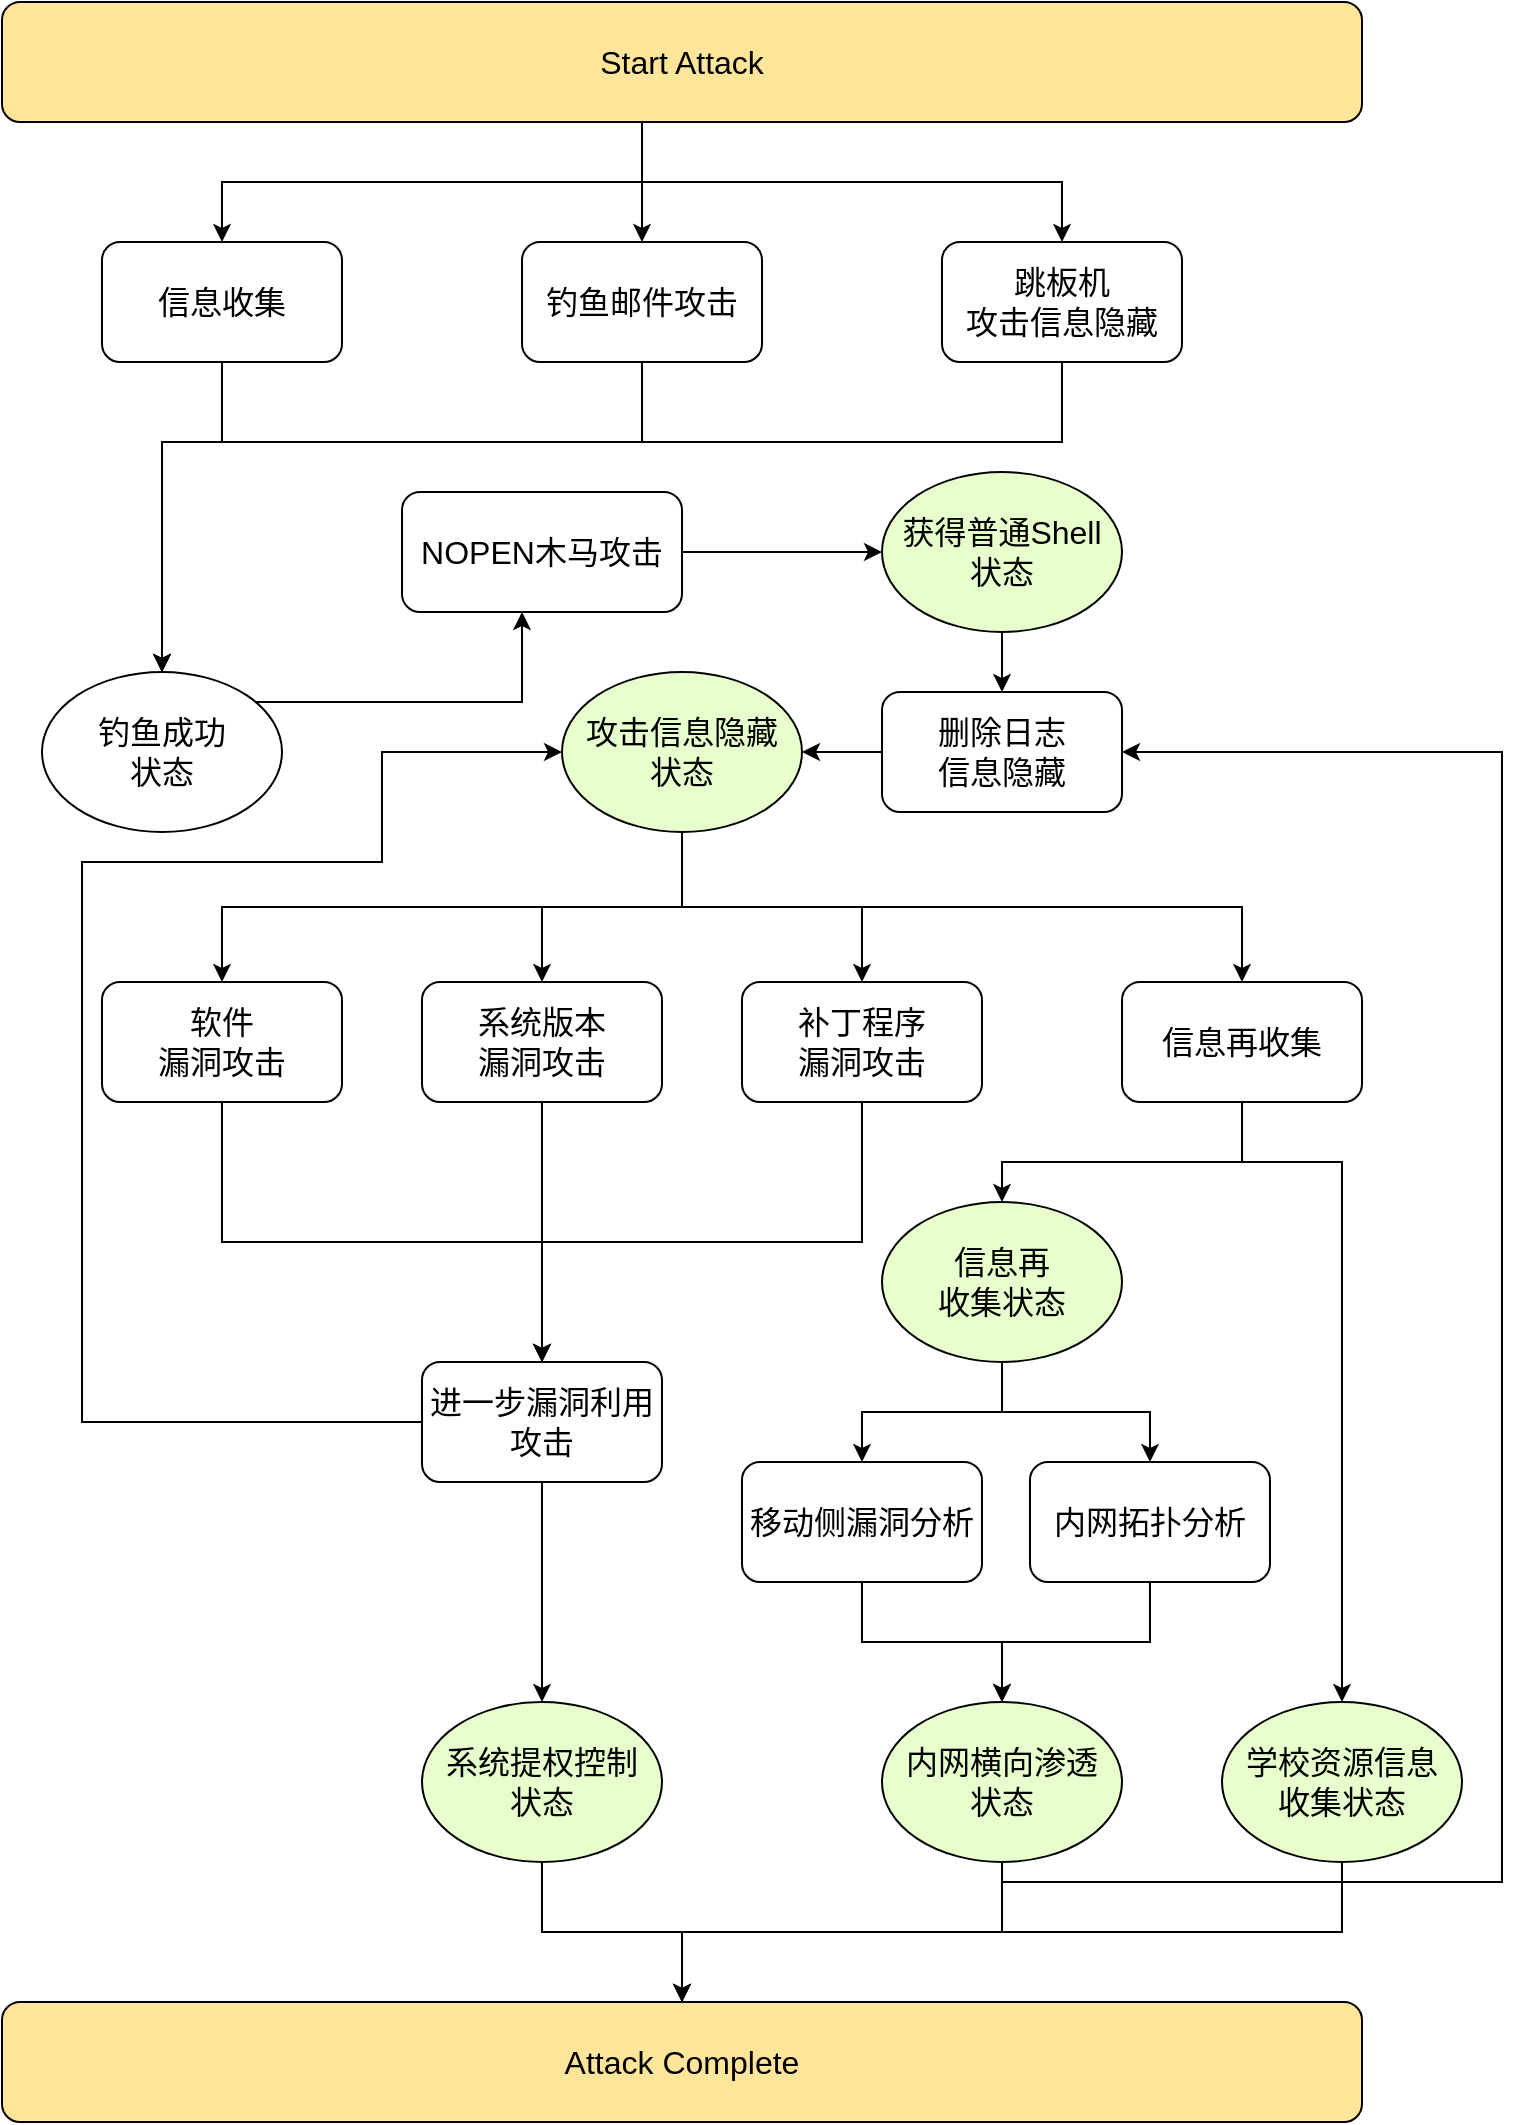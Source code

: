 <mxfile version="21.1.1" type="github">
  <diagram name="第 1 页" id="vg8Pi77jVrfhHBEd_4W4">
    <mxGraphModel dx="2228" dy="733" grid="1" gridSize="10" guides="1" tooltips="1" connect="1" arrows="1" fold="1" page="1" pageScale="1" pageWidth="827" pageHeight="1169" math="0" shadow="0">
      <root>
        <mxCell id="0" />
        <mxCell id="1" parent="0" />
        <mxCell id="5A_43yuYMy5v_xUes0EE-41" value="" style="edgeStyle=orthogonalEdgeStyle;rounded=0;orthogonalLoop=1;jettySize=auto;html=1;" edge="1" parent="1" source="5A_43yuYMy5v_xUes0EE-8" target="5A_43yuYMy5v_xUes0EE-28">
          <mxGeometry relative="1" as="geometry" />
        </mxCell>
        <mxCell id="5A_43yuYMy5v_xUes0EE-8" value="&lt;font style=&quot;font-size: 16px;&quot;&gt;获得普通Shell&lt;br&gt;状态&lt;br&gt;&lt;/font&gt;" style="ellipse;whiteSpace=wrap;html=1;fillColor=#E6FFCC;" vertex="1" parent="1">
          <mxGeometry x="280" y="295" width="120" height="80" as="geometry" />
        </mxCell>
        <mxCell id="5A_43yuYMy5v_xUes0EE-55" style="edgeStyle=orthogonalEdgeStyle;rounded=0;orthogonalLoop=1;jettySize=auto;html=1;exitX=0.5;exitY=1;exitDx=0;exitDy=0;entryX=0.5;entryY=0;entryDx=0;entryDy=0;" edge="1" parent="1" source="5A_43yuYMy5v_xUes0EE-10" target="5A_43yuYMy5v_xUes0EE-50">
          <mxGeometry relative="1" as="geometry" />
        </mxCell>
        <mxCell id="5A_43yuYMy5v_xUes0EE-57" style="edgeStyle=orthogonalEdgeStyle;rounded=0;orthogonalLoop=1;jettySize=auto;html=1;exitX=0.5;exitY=1;exitDx=0;exitDy=0;entryX=0.5;entryY=0;entryDx=0;entryDy=0;" edge="1" parent="1" source="5A_43yuYMy5v_xUes0EE-10" target="5A_43yuYMy5v_xUes0EE-56">
          <mxGeometry relative="1" as="geometry" />
        </mxCell>
        <mxCell id="5A_43yuYMy5v_xUes0EE-10" value="&lt;font style=&quot;font-size: 16px;&quot;&gt;信息再&lt;br&gt;收集状态&lt;br&gt;&lt;/font&gt;" style="ellipse;whiteSpace=wrap;html=1;fillColor=#E6FFCC;" vertex="1" parent="1">
          <mxGeometry x="280" y="660" width="120" height="80" as="geometry" />
        </mxCell>
        <mxCell id="5A_43yuYMy5v_xUes0EE-75" style="edgeStyle=orthogonalEdgeStyle;rounded=0;orthogonalLoop=1;jettySize=auto;html=1;exitX=0.5;exitY=1;exitDx=0;exitDy=0;entryX=0.5;entryY=0;entryDx=0;entryDy=0;" edge="1" parent="1" source="5A_43yuYMy5v_xUes0EE-12" target="5A_43yuYMy5v_xUes0EE-71">
          <mxGeometry relative="1" as="geometry" />
        </mxCell>
        <mxCell id="5A_43yuYMy5v_xUes0EE-12" value="&lt;font style=&quot;font-size: 16px;&quot;&gt;系统提权控制&lt;br&gt;状态&lt;br&gt;&lt;/font&gt;" style="ellipse;whiteSpace=wrap;html=1;fillColor=#E6FFCC;" vertex="1" parent="1">
          <mxGeometry x="50" y="910" width="120" height="80" as="geometry" />
        </mxCell>
        <mxCell id="5A_43yuYMy5v_xUes0EE-68" style="edgeStyle=orthogonalEdgeStyle;rounded=0;orthogonalLoop=1;jettySize=auto;html=1;entryX=0.5;entryY=0;entryDx=0;entryDy=0;" edge="1" parent="1" source="5A_43yuYMy5v_xUes0EE-14" target="5A_43yuYMy5v_xUes0EE-19">
          <mxGeometry relative="1" as="geometry">
            <Array as="points">
              <mxPoint x="160" y="280" />
              <mxPoint x="-80" y="280" />
            </Array>
          </mxGeometry>
        </mxCell>
        <mxCell id="5A_43yuYMy5v_xUes0EE-14" value="&lt;font style=&quot;font-size: 16px;&quot;&gt;钓鱼邮件攻击&lt;/font&gt;" style="rounded=1;whiteSpace=wrap;html=1;" vertex="1" parent="1">
          <mxGeometry x="100" y="180" width="120" height="60" as="geometry" />
        </mxCell>
        <mxCell id="5A_43yuYMy5v_xUes0EE-69" style="edgeStyle=orthogonalEdgeStyle;rounded=0;orthogonalLoop=1;jettySize=auto;html=1;exitX=0.5;exitY=1;exitDx=0;exitDy=0;entryX=0.5;entryY=0;entryDx=0;entryDy=0;" edge="1" parent="1" source="5A_43yuYMy5v_xUes0EE-17" target="5A_43yuYMy5v_xUes0EE-19">
          <mxGeometry relative="1" as="geometry">
            <Array as="points">
              <mxPoint x="370" y="280" />
              <mxPoint x="-80" y="280" />
            </Array>
          </mxGeometry>
        </mxCell>
        <mxCell id="5A_43yuYMy5v_xUes0EE-17" value="&lt;font style=&quot;font-size: 16px;&quot;&gt;跳板机&lt;br&gt;攻击信息隐藏&lt;/font&gt;" style="rounded=1;whiteSpace=wrap;html=1;" vertex="1" parent="1">
          <mxGeometry x="310" y="180" width="120" height="60" as="geometry" />
        </mxCell>
        <mxCell id="5A_43yuYMy5v_xUes0EE-67" style="edgeStyle=orthogonalEdgeStyle;rounded=0;orthogonalLoop=1;jettySize=auto;html=1;exitX=0.5;exitY=1;exitDx=0;exitDy=0;entryX=0.5;entryY=0;entryDx=0;entryDy=0;" edge="1" parent="1" source="5A_43yuYMy5v_xUes0EE-18" target="5A_43yuYMy5v_xUes0EE-19">
          <mxGeometry relative="1" as="geometry">
            <Array as="points">
              <mxPoint x="-50" y="280" />
              <mxPoint x="-80" y="280" />
            </Array>
          </mxGeometry>
        </mxCell>
        <mxCell id="5A_43yuYMy5v_xUes0EE-18" value="&lt;font style=&quot;font-size: 16px;&quot;&gt;信息收集&lt;/font&gt;" style="rounded=1;whiteSpace=wrap;html=1;" vertex="1" parent="1">
          <mxGeometry x="-110" y="180" width="120" height="60" as="geometry" />
        </mxCell>
        <mxCell id="5A_43yuYMy5v_xUes0EE-39" value="" style="edgeStyle=orthogonalEdgeStyle;rounded=0;orthogonalLoop=1;jettySize=auto;html=1;" edge="1" parent="1" source="5A_43yuYMy5v_xUes0EE-19" target="5A_43yuYMy5v_xUes0EE-21">
          <mxGeometry relative="1" as="geometry">
            <Array as="points">
              <mxPoint x="100" y="410" />
            </Array>
          </mxGeometry>
        </mxCell>
        <mxCell id="5A_43yuYMy5v_xUes0EE-19" value="&lt;font style=&quot;font-size: 16px;&quot;&gt;钓鱼成功&lt;br&gt;状态&lt;br&gt;&lt;/font&gt;" style="ellipse;whiteSpace=wrap;html=1;" vertex="1" parent="1">
          <mxGeometry x="-140" y="395" width="120" height="80" as="geometry" />
        </mxCell>
        <mxCell id="5A_43yuYMy5v_xUes0EE-40" value="" style="edgeStyle=orthogonalEdgeStyle;rounded=0;orthogonalLoop=1;jettySize=auto;html=1;" edge="1" parent="1" source="5A_43yuYMy5v_xUes0EE-21" target="5A_43yuYMy5v_xUes0EE-8">
          <mxGeometry relative="1" as="geometry" />
        </mxCell>
        <mxCell id="5A_43yuYMy5v_xUes0EE-21" value="&lt;font style=&quot;font-size: 16px;&quot;&gt;NOPEN木马攻击&lt;/font&gt;" style="rounded=1;whiteSpace=wrap;html=1;" vertex="1" parent="1">
          <mxGeometry x="40" y="305" width="140" height="60" as="geometry" />
        </mxCell>
        <mxCell id="5A_43yuYMy5v_xUes0EE-76" style="edgeStyle=orthogonalEdgeStyle;rounded=0;orthogonalLoop=1;jettySize=auto;html=1;exitX=0.5;exitY=1;exitDx=0;exitDy=0;entryX=0.5;entryY=0;entryDx=0;entryDy=0;" edge="1" parent="1" source="5A_43yuYMy5v_xUes0EE-22" target="5A_43yuYMy5v_xUes0EE-71">
          <mxGeometry relative="1" as="geometry" />
        </mxCell>
        <mxCell id="5A_43yuYMy5v_xUes0EE-81" style="edgeStyle=orthogonalEdgeStyle;rounded=0;orthogonalLoop=1;jettySize=auto;html=1;entryX=1;entryY=0.5;entryDx=0;entryDy=0;" edge="1" parent="1" source="5A_43yuYMy5v_xUes0EE-22" target="5A_43yuYMy5v_xUes0EE-28">
          <mxGeometry relative="1" as="geometry">
            <Array as="points">
              <mxPoint x="340" y="1000" />
              <mxPoint x="590" y="1000" />
              <mxPoint x="590" y="435" />
            </Array>
          </mxGeometry>
        </mxCell>
        <mxCell id="5A_43yuYMy5v_xUes0EE-22" value="&lt;font style=&quot;font-size: 16px;&quot;&gt;内网横向渗透&lt;br&gt;状态&lt;br&gt;&lt;/font&gt;" style="ellipse;whiteSpace=wrap;html=1;fillColor=#E6FFCC;" vertex="1" parent="1">
          <mxGeometry x="280" y="910" width="120" height="80" as="geometry" />
        </mxCell>
        <mxCell id="5A_43yuYMy5v_xUes0EE-46" style="edgeStyle=orthogonalEdgeStyle;rounded=0;orthogonalLoop=1;jettySize=auto;html=1;exitX=0.5;exitY=1;exitDx=0;exitDy=0;entryX=0.5;entryY=0;entryDx=0;entryDy=0;" edge="1" parent="1" source="5A_43yuYMy5v_xUes0EE-23" target="5A_43yuYMy5v_xUes0EE-31">
          <mxGeometry relative="1" as="geometry">
            <Array as="points">
              <mxPoint x="-50" y="680" />
              <mxPoint x="110" y="680" />
            </Array>
          </mxGeometry>
        </mxCell>
        <mxCell id="5A_43yuYMy5v_xUes0EE-23" value="&lt;font style=&quot;font-size: 16px;&quot;&gt;软件&lt;br&gt;漏洞攻击&lt;br&gt;&lt;/font&gt;" style="rounded=1;whiteSpace=wrap;html=1;" vertex="1" parent="1">
          <mxGeometry x="-110" y="550" width="120" height="60" as="geometry" />
        </mxCell>
        <mxCell id="5A_43yuYMy5v_xUes0EE-48" style="edgeStyle=orthogonalEdgeStyle;rounded=0;orthogonalLoop=1;jettySize=auto;html=1;exitX=0.5;exitY=1;exitDx=0;exitDy=0;entryX=0.5;entryY=0;entryDx=0;entryDy=0;" edge="1" parent="1" source="5A_43yuYMy5v_xUes0EE-24" target="5A_43yuYMy5v_xUes0EE-31">
          <mxGeometry relative="1" as="geometry" />
        </mxCell>
        <mxCell id="5A_43yuYMy5v_xUes0EE-24" value="&lt;font style=&quot;font-size: 16px;&quot;&gt;系统版本&lt;br&gt;漏洞攻击&lt;/font&gt;" style="rounded=1;whiteSpace=wrap;html=1;" vertex="1" parent="1">
          <mxGeometry x="50" y="550" width="120" height="60" as="geometry" />
        </mxCell>
        <mxCell id="5A_43yuYMy5v_xUes0EE-49" style="edgeStyle=orthogonalEdgeStyle;rounded=0;orthogonalLoop=1;jettySize=auto;html=1;exitX=0.5;exitY=1;exitDx=0;exitDy=0;entryX=0.5;entryY=0;entryDx=0;entryDy=0;" edge="1" parent="1" source="5A_43yuYMy5v_xUes0EE-25" target="5A_43yuYMy5v_xUes0EE-31">
          <mxGeometry relative="1" as="geometry">
            <Array as="points">
              <mxPoint x="270" y="680" />
              <mxPoint x="110" y="680" />
            </Array>
          </mxGeometry>
        </mxCell>
        <mxCell id="5A_43yuYMy5v_xUes0EE-25" value="&lt;font style=&quot;font-size: 16px;&quot;&gt;补丁程序&lt;br&gt;漏洞攻击&lt;/font&gt;" style="rounded=1;whiteSpace=wrap;html=1;" vertex="1" parent="1">
          <mxGeometry x="210" y="550" width="120" height="60" as="geometry" />
        </mxCell>
        <mxCell id="5A_43yuYMy5v_xUes0EE-61" style="edgeStyle=orthogonalEdgeStyle;rounded=0;orthogonalLoop=1;jettySize=auto;html=1;exitX=0.5;exitY=1;exitDx=0;exitDy=0;entryX=0.5;entryY=0;entryDx=0;entryDy=0;" edge="1" parent="1" source="5A_43yuYMy5v_xUes0EE-26" target="5A_43yuYMy5v_xUes0EE-14">
          <mxGeometry relative="1" as="geometry">
            <Array as="points">
              <mxPoint x="160" y="120" />
            </Array>
          </mxGeometry>
        </mxCell>
        <mxCell id="5A_43yuYMy5v_xUes0EE-62" style="edgeStyle=orthogonalEdgeStyle;rounded=0;orthogonalLoop=1;jettySize=auto;html=1;exitX=0.5;exitY=1;exitDx=0;exitDy=0;entryX=0.5;entryY=0;entryDx=0;entryDy=0;" edge="1" parent="1" source="5A_43yuYMy5v_xUes0EE-26" target="5A_43yuYMy5v_xUes0EE-18">
          <mxGeometry relative="1" as="geometry">
            <Array as="points">
              <mxPoint x="160" y="120" />
              <mxPoint x="160" y="150" />
              <mxPoint x="-50" y="150" />
            </Array>
          </mxGeometry>
        </mxCell>
        <mxCell id="5A_43yuYMy5v_xUes0EE-63" style="edgeStyle=orthogonalEdgeStyle;rounded=0;orthogonalLoop=1;jettySize=auto;html=1;exitX=0.5;exitY=1;exitDx=0;exitDy=0;entryX=0.5;entryY=0;entryDx=0;entryDy=0;" edge="1" parent="1" source="5A_43yuYMy5v_xUes0EE-26" target="5A_43yuYMy5v_xUes0EE-17">
          <mxGeometry relative="1" as="geometry">
            <Array as="points">
              <mxPoint x="160" y="120" />
              <mxPoint x="160" y="150" />
              <mxPoint x="370" y="150" />
              <mxPoint x="370" y="180" />
            </Array>
          </mxGeometry>
        </mxCell>
        <mxCell id="5A_43yuYMy5v_xUes0EE-26" value="&lt;font style=&quot;font-size: 16px;&quot;&gt;Start Attack&lt;/font&gt;" style="rounded=1;whiteSpace=wrap;html=1;fillColor=#FFE599;" vertex="1" parent="1">
          <mxGeometry x="-160" y="60" width="680" height="60" as="geometry" />
        </mxCell>
        <mxCell id="5A_43yuYMy5v_xUes0EE-42" value="" style="edgeStyle=orthogonalEdgeStyle;rounded=0;orthogonalLoop=1;jettySize=auto;html=1;" edge="1" parent="1" source="5A_43yuYMy5v_xUes0EE-28" target="5A_43yuYMy5v_xUes0EE-29">
          <mxGeometry relative="1" as="geometry" />
        </mxCell>
        <mxCell id="5A_43yuYMy5v_xUes0EE-28" value="&lt;font style=&quot;font-size: 16px;&quot;&gt;删除日志&lt;br&gt;信息隐藏&lt;/font&gt;" style="rounded=1;whiteSpace=wrap;html=1;" vertex="1" parent="1">
          <mxGeometry x="280" y="405" width="120" height="60" as="geometry" />
        </mxCell>
        <mxCell id="5A_43yuYMy5v_xUes0EE-43" style="edgeStyle=orthogonalEdgeStyle;rounded=0;orthogonalLoop=1;jettySize=auto;html=1;entryX=0.5;entryY=0;entryDx=0;entryDy=0;" edge="1" parent="1" source="5A_43yuYMy5v_xUes0EE-29" target="5A_43yuYMy5v_xUes0EE-24">
          <mxGeometry relative="1" as="geometry" />
        </mxCell>
        <mxCell id="5A_43yuYMy5v_xUes0EE-44" style="edgeStyle=orthogonalEdgeStyle;rounded=0;orthogonalLoop=1;jettySize=auto;html=1;exitX=0.5;exitY=1;exitDx=0;exitDy=0;entryX=0.5;entryY=0;entryDx=0;entryDy=0;" edge="1" parent="1" source="5A_43yuYMy5v_xUes0EE-29" target="5A_43yuYMy5v_xUes0EE-23">
          <mxGeometry relative="1" as="geometry" />
        </mxCell>
        <mxCell id="5A_43yuYMy5v_xUes0EE-45" style="edgeStyle=orthogonalEdgeStyle;rounded=0;orthogonalLoop=1;jettySize=auto;html=1;exitX=0.5;exitY=1;exitDx=0;exitDy=0;entryX=0.5;entryY=0;entryDx=0;entryDy=0;" edge="1" parent="1" source="5A_43yuYMy5v_xUes0EE-29" target="5A_43yuYMy5v_xUes0EE-25">
          <mxGeometry relative="1" as="geometry" />
        </mxCell>
        <mxCell id="5A_43yuYMy5v_xUes0EE-52" style="edgeStyle=orthogonalEdgeStyle;rounded=0;orthogonalLoop=1;jettySize=auto;html=1;exitX=0.5;exitY=1;exitDx=0;exitDy=0;entryX=0.5;entryY=0;entryDx=0;entryDy=0;" edge="1" parent="1" source="5A_43yuYMy5v_xUes0EE-29" target="5A_43yuYMy5v_xUes0EE-51">
          <mxGeometry relative="1" as="geometry" />
        </mxCell>
        <mxCell id="5A_43yuYMy5v_xUes0EE-29" value="&lt;font style=&quot;font-size: 16px;&quot;&gt;攻击信息隐藏&lt;br&gt;状态&lt;br&gt;&lt;/font&gt;" style="ellipse;whiteSpace=wrap;html=1;fillColor=#E6FFCC;" vertex="1" parent="1">
          <mxGeometry x="120" y="395" width="120" height="80" as="geometry" />
        </mxCell>
        <mxCell id="5A_43yuYMy5v_xUes0EE-77" style="edgeStyle=orthogonalEdgeStyle;rounded=0;orthogonalLoop=1;jettySize=auto;html=1;exitX=0.5;exitY=1;exitDx=0;exitDy=0;entryX=0.5;entryY=0;entryDx=0;entryDy=0;" edge="1" parent="1" source="5A_43yuYMy5v_xUes0EE-30" target="5A_43yuYMy5v_xUes0EE-71">
          <mxGeometry relative="1" as="geometry" />
        </mxCell>
        <mxCell id="5A_43yuYMy5v_xUes0EE-30" value="&lt;font style=&quot;font-size: 16px;&quot;&gt;学校资源信息&lt;br&gt;收集状态&lt;br&gt;&lt;/font&gt;" style="ellipse;whiteSpace=wrap;html=1;fillColor=#E6FFCC;" vertex="1" parent="1">
          <mxGeometry x="450" y="910" width="120" height="80" as="geometry" />
        </mxCell>
        <mxCell id="5A_43yuYMy5v_xUes0EE-60" style="edgeStyle=orthogonalEdgeStyle;rounded=0;orthogonalLoop=1;jettySize=auto;html=1;exitX=0.5;exitY=1;exitDx=0;exitDy=0;entryX=0.5;entryY=0;entryDx=0;entryDy=0;" edge="1" parent="1" source="5A_43yuYMy5v_xUes0EE-31" target="5A_43yuYMy5v_xUes0EE-12">
          <mxGeometry relative="1" as="geometry" />
        </mxCell>
        <mxCell id="5A_43yuYMy5v_xUes0EE-70" style="edgeStyle=orthogonalEdgeStyle;rounded=0;orthogonalLoop=1;jettySize=auto;html=1;exitX=0;exitY=0.5;exitDx=0;exitDy=0;entryX=0;entryY=0.5;entryDx=0;entryDy=0;" edge="1" parent="1" source="5A_43yuYMy5v_xUes0EE-31" target="5A_43yuYMy5v_xUes0EE-29">
          <mxGeometry relative="1" as="geometry">
            <Array as="points">
              <mxPoint x="-120" y="770" />
              <mxPoint x="-120" y="490" />
              <mxPoint x="30" y="490" />
              <mxPoint x="30" y="435" />
            </Array>
          </mxGeometry>
        </mxCell>
        <mxCell id="5A_43yuYMy5v_xUes0EE-31" value="&lt;font style=&quot;font-size: 16px;&quot;&gt;进一步漏洞利用&lt;br&gt;攻击&lt;/font&gt;" style="rounded=1;whiteSpace=wrap;html=1;" vertex="1" parent="1">
          <mxGeometry x="50" y="740" width="120" height="60" as="geometry" />
        </mxCell>
        <mxCell id="5A_43yuYMy5v_xUes0EE-58" style="edgeStyle=orthogonalEdgeStyle;rounded=0;orthogonalLoop=1;jettySize=auto;html=1;exitX=0.5;exitY=1;exitDx=0;exitDy=0;entryX=0.5;entryY=0;entryDx=0;entryDy=0;" edge="1" parent="1" source="5A_43yuYMy5v_xUes0EE-50" target="5A_43yuYMy5v_xUes0EE-22">
          <mxGeometry relative="1" as="geometry" />
        </mxCell>
        <mxCell id="5A_43yuYMy5v_xUes0EE-50" value="&lt;font style=&quot;font-size: 16px;&quot;&gt;移动侧漏洞分析&lt;/font&gt;" style="rounded=1;whiteSpace=wrap;html=1;" vertex="1" parent="1">
          <mxGeometry x="210" y="790" width="120" height="60" as="geometry" />
        </mxCell>
        <mxCell id="5A_43yuYMy5v_xUes0EE-53" style="edgeStyle=orthogonalEdgeStyle;rounded=0;orthogonalLoop=1;jettySize=auto;html=1;exitX=0.5;exitY=1;exitDx=0;exitDy=0;entryX=0.5;entryY=0;entryDx=0;entryDy=0;" edge="1" parent="1" source="5A_43yuYMy5v_xUes0EE-51" target="5A_43yuYMy5v_xUes0EE-10">
          <mxGeometry relative="1" as="geometry">
            <Array as="points">
              <mxPoint x="460" y="640" />
              <mxPoint x="340" y="640" />
            </Array>
          </mxGeometry>
        </mxCell>
        <mxCell id="5A_43yuYMy5v_xUes0EE-54" style="edgeStyle=orthogonalEdgeStyle;rounded=0;orthogonalLoop=1;jettySize=auto;html=1;exitX=0.5;exitY=1;exitDx=0;exitDy=0;entryX=0.5;entryY=0;entryDx=0;entryDy=0;" edge="1" parent="1" source="5A_43yuYMy5v_xUes0EE-51" target="5A_43yuYMy5v_xUes0EE-30">
          <mxGeometry relative="1" as="geometry">
            <Array as="points">
              <mxPoint x="460" y="640" />
              <mxPoint x="510" y="640" />
            </Array>
          </mxGeometry>
        </mxCell>
        <mxCell id="5A_43yuYMy5v_xUes0EE-51" value="&lt;font style=&quot;font-size: 16px;&quot;&gt;信息再收集&lt;/font&gt;" style="rounded=1;whiteSpace=wrap;html=1;" vertex="1" parent="1">
          <mxGeometry x="400" y="550" width="120" height="60" as="geometry" />
        </mxCell>
        <mxCell id="5A_43yuYMy5v_xUes0EE-59" style="edgeStyle=orthogonalEdgeStyle;rounded=0;orthogonalLoop=1;jettySize=auto;html=1;exitX=0.5;exitY=1;exitDx=0;exitDy=0;entryX=0.5;entryY=0;entryDx=0;entryDy=0;" edge="1" parent="1" source="5A_43yuYMy5v_xUes0EE-56" target="5A_43yuYMy5v_xUes0EE-22">
          <mxGeometry relative="1" as="geometry" />
        </mxCell>
        <mxCell id="5A_43yuYMy5v_xUes0EE-56" value="&lt;font style=&quot;font-size: 16px;&quot;&gt;内网拓扑分析&lt;/font&gt;" style="rounded=1;whiteSpace=wrap;html=1;" vertex="1" parent="1">
          <mxGeometry x="354" y="790" width="120" height="60" as="geometry" />
        </mxCell>
        <mxCell id="5A_43yuYMy5v_xUes0EE-71" value="&lt;font style=&quot;font-size: 16px;&quot;&gt;Attack Complete&lt;/font&gt;" style="rounded=1;whiteSpace=wrap;html=1;fillColor=#FFE599;" vertex="1" parent="1">
          <mxGeometry x="-160" y="1060" width="680" height="60" as="geometry" />
        </mxCell>
      </root>
    </mxGraphModel>
  </diagram>
</mxfile>
